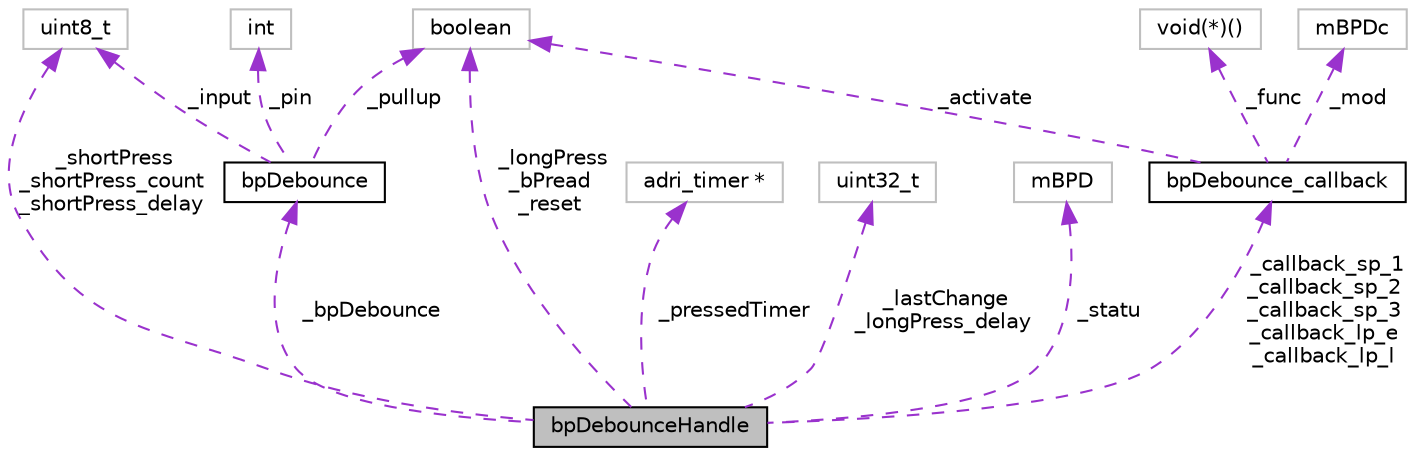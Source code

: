 digraph "bpDebounceHandle"
{
 // LATEX_PDF_SIZE
  edge [fontname="Helvetica",fontsize="10",labelfontname="Helvetica",labelfontsize="10"];
  node [fontname="Helvetica",fontsize="10",shape=record];
  Node1 [label="bpDebounceHandle",height=0.2,width=0.4,color="black", fillcolor="grey75", style="filled", fontcolor="black",tooltip=" "];
  Node2 -> Node1 [dir="back",color="darkorchid3",fontsize="10",style="dashed",label=" _bpDebounce" ,fontname="Helvetica"];
  Node2 [label="bpDebounce",height=0.2,width=0.4,color="black", fillcolor="white", style="filled",URL="$classbp_debounce.html",tooltip="class pour la gestion mechanique"];
  Node3 -> Node2 [dir="back",color="darkorchid3",fontsize="10",style="dashed",label=" _pin" ,fontname="Helvetica"];
  Node3 [label="int",height=0.2,width=0.4,color="grey75", fillcolor="white", style="filled",tooltip=" "];
  Node4 -> Node2 [dir="back",color="darkorchid3",fontsize="10",style="dashed",label=" _input" ,fontname="Helvetica"];
  Node4 [label="uint8_t",height=0.2,width=0.4,color="grey75", fillcolor="white", style="filled",tooltip=" "];
  Node5 -> Node2 [dir="back",color="darkorchid3",fontsize="10",style="dashed",label=" _pullup" ,fontname="Helvetica"];
  Node5 [label="boolean",height=0.2,width=0.4,color="grey75", fillcolor="white", style="filled",tooltip=" "];
  Node6 -> Node1 [dir="back",color="darkorchid3",fontsize="10",style="dashed",label=" _pressedTimer" ,fontname="Helvetica"];
  Node6 [label="adri_timer *",height=0.2,width=0.4,color="grey75", fillcolor="white", style="filled",tooltip=" "];
  Node7 -> Node1 [dir="back",color="darkorchid3",fontsize="10",style="dashed",label=" _lastChange\n_longPress_delay" ,fontname="Helvetica"];
  Node7 [label="uint32_t",height=0.2,width=0.4,color="grey75", fillcolor="white", style="filled",tooltip=" "];
  Node4 -> Node1 [dir="back",color="darkorchid3",fontsize="10",style="dashed",label=" _shortPress\n_shortPress_count\n_shortPress_delay" ,fontname="Helvetica"];
  Node8 -> Node1 [dir="back",color="darkorchid3",fontsize="10",style="dashed",label=" _statu" ,fontname="Helvetica"];
  Node8 [label="mBPD",height=0.2,width=0.4,color="grey75", fillcolor="white", style="filled",tooltip=" "];
  Node5 -> Node1 [dir="back",color="darkorchid3",fontsize="10",style="dashed",label=" _longPress\n_bPread\n_reset" ,fontname="Helvetica"];
  Node9 -> Node1 [dir="back",color="darkorchid3",fontsize="10",style="dashed",label=" _callback_sp_1\n_callback_sp_2\n_callback_sp_3\n_callback_lp_e\n_callback_lp_l" ,fontname="Helvetica"];
  Node9 [label="bpDebounce_callback",height=0.2,width=0.4,color="black", fillcolor="white", style="filled",URL="$classbp_debounce__callback.html",tooltip="class pour la gestion des fonction atrribuer a l'état du bouton"];
  Node10 -> Node9 [dir="back",color="darkorchid3",fontsize="10",style="dashed",label=" _mod" ,fontname="Helvetica"];
  Node10 [label="mBPDc",height=0.2,width=0.4,color="grey75", fillcolor="white", style="filled",tooltip=" "];
  Node11 -> Node9 [dir="back",color="darkorchid3",fontsize="10",style="dashed",label=" _func" ,fontname="Helvetica"];
  Node11 [label="void(*)()",height=0.2,width=0.4,color="grey75", fillcolor="white", style="filled",tooltip=" "];
  Node5 -> Node9 [dir="back",color="darkorchid3",fontsize="10",style="dashed",label=" _activate" ,fontname="Helvetica"];
}

